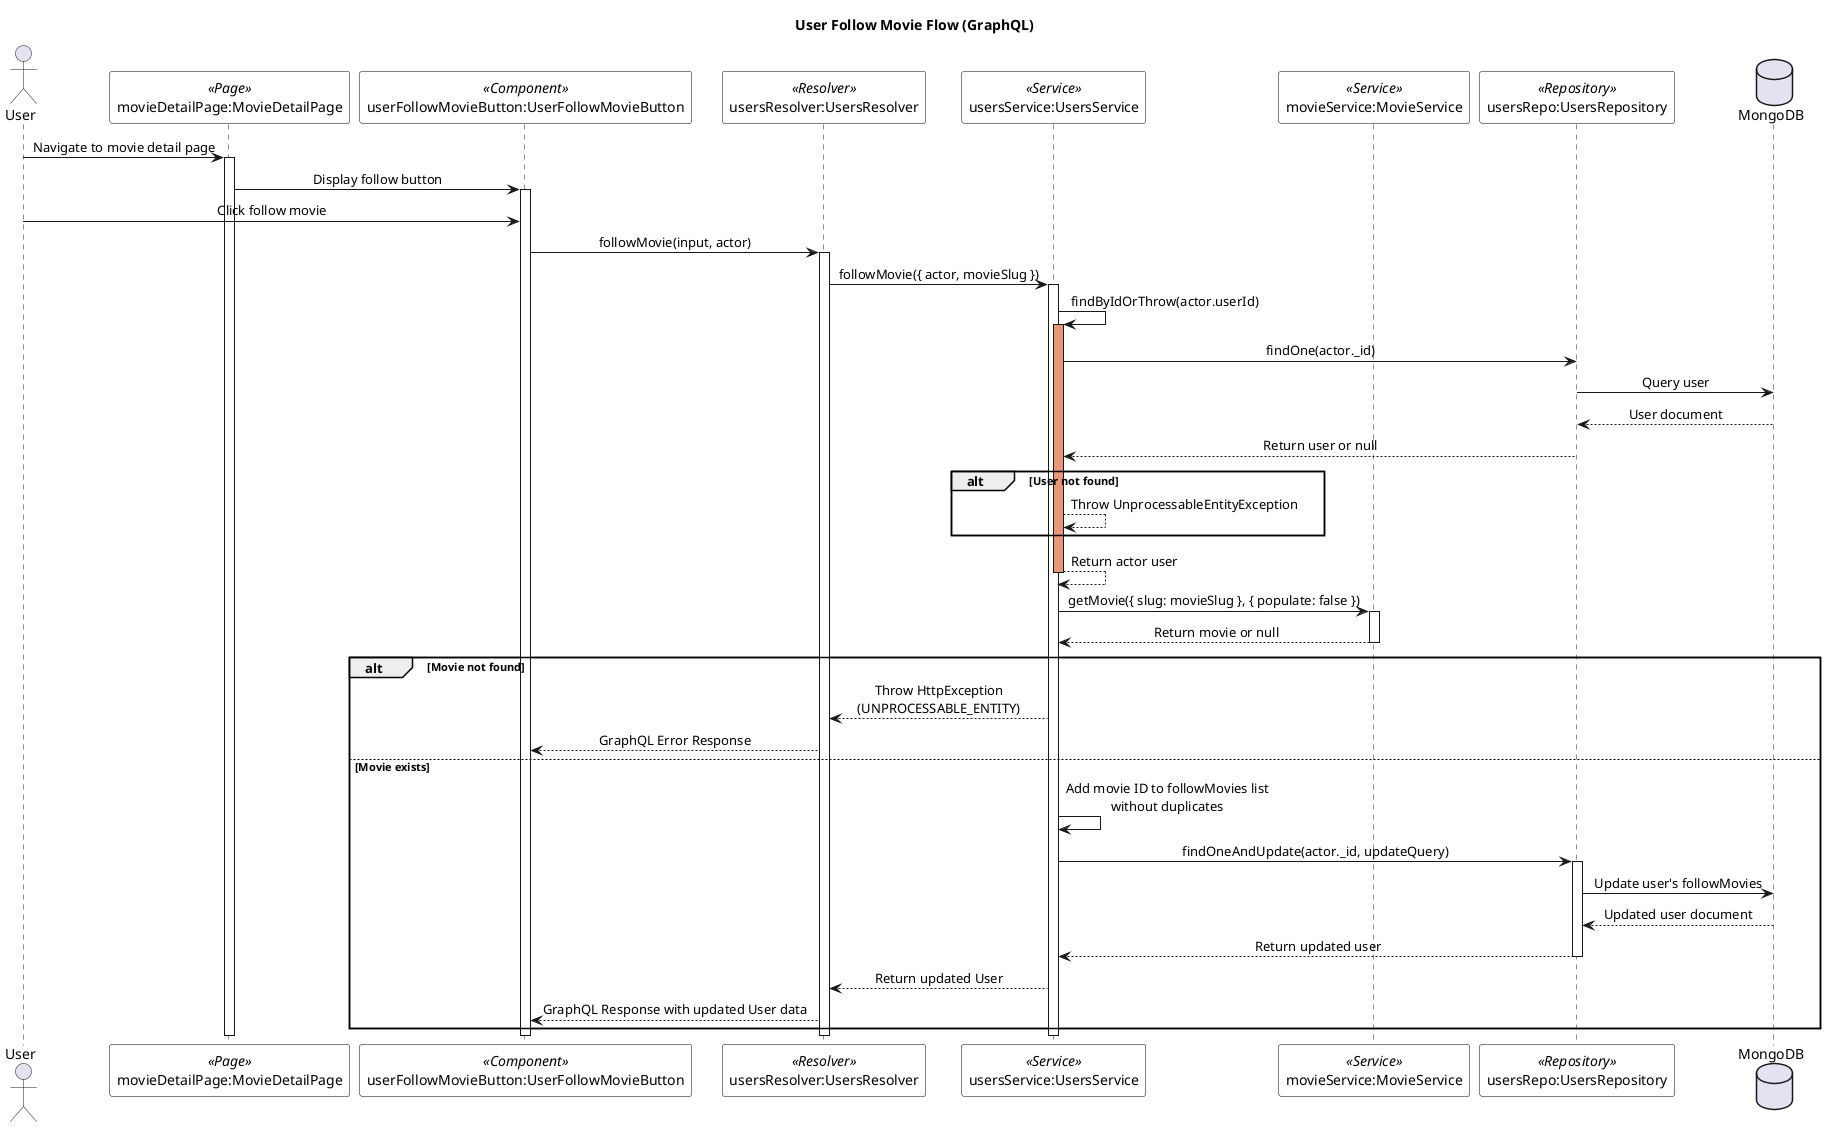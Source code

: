 @startuml User Follow Movie Flow

skinparam SequenceMessageAlignment center
skinparam SequenceBoxBackgroundColor white
skinparam SequenceBoxBorderColor black
skinparam NoteBackgroundColor lightyellow
skinparam NoteBorderColor black
skinparam ParticipantBackgroundColor white
skinparam ParticipantBorderColor black

title User Follow Movie Flow (GraphQL)

actor "User" as user
participant "movieDetailPage:MovieDetailPage" as movieDetailPage <<Page>>
participant "userFollowMovieButton:UserFollowMovieButton" as userFollowMovieButton <<Component>>
participant "usersResolver:UsersResolver" as usersResolver <<Resolver>>
participant "usersService:UsersService" as usersService <<Service>>
participant "movieService:MovieService" as movieService <<Service>>
participant "usersRepo:UsersRepository" as usersRepo <<Repository>>
database "MongoDB" as mongoDB

user -> movieDetailPage : Navigate to movie detail page
activate movieDetailPage

movieDetailPage -> userFollowMovieButton : Display follow button
activate userFollowMovieButton

user -> userFollowMovieButton : Click follow movie

userFollowMovieButton -> usersResolver : followMovie(input, actor)
activate usersResolver

usersResolver -> usersService : followMovie({ actor, movieSlug })
activate usersService

usersService -> usersService : findByIdOrThrow(actor.userId)
activate usersService #DarkSalmon
usersService -> usersRepo : findOne(actor._id)
usersRepo -> mongoDB : Query user
mongoDB --> usersRepo : User document
usersRepo --> usersService : Return user or null
alt User not found
    usersService --> usersService : Throw UnprocessableEntityException
end
usersService --> usersService : Return actor user
deactivate usersService

usersService -> movieService : getMovie({ slug: movieSlug }, { populate: false })
activate movieService
movieService --> usersService : Return movie or null
deactivate movieService

alt Movie not found
    usersService --> usersResolver : Throw HttpException\n(UNPROCESSABLE_ENTITY)
    usersResolver --> userFollowMovieButton : GraphQL Error Response
else Movie exists
    usersService -> usersService : Add movie ID to followMovies list\nwithout duplicates

    usersService -> usersRepo : findOneAndUpdate(actor._id, updateQuery)
    activate usersRepo
    usersRepo -> mongoDB : Update user's followMovies
    mongoDB --> usersRepo : Updated user document
    usersRepo --> usersService : Return updated user
    deactivate usersRepo

    usersService --> usersResolver : Return updated User
    usersResolver --> userFollowMovieButton : GraphQL Response with updated User data
end

deactivate usersService
deactivate usersResolver

deactivate userFollowMovieButton
deactivate movieDetailPage

@enduml
